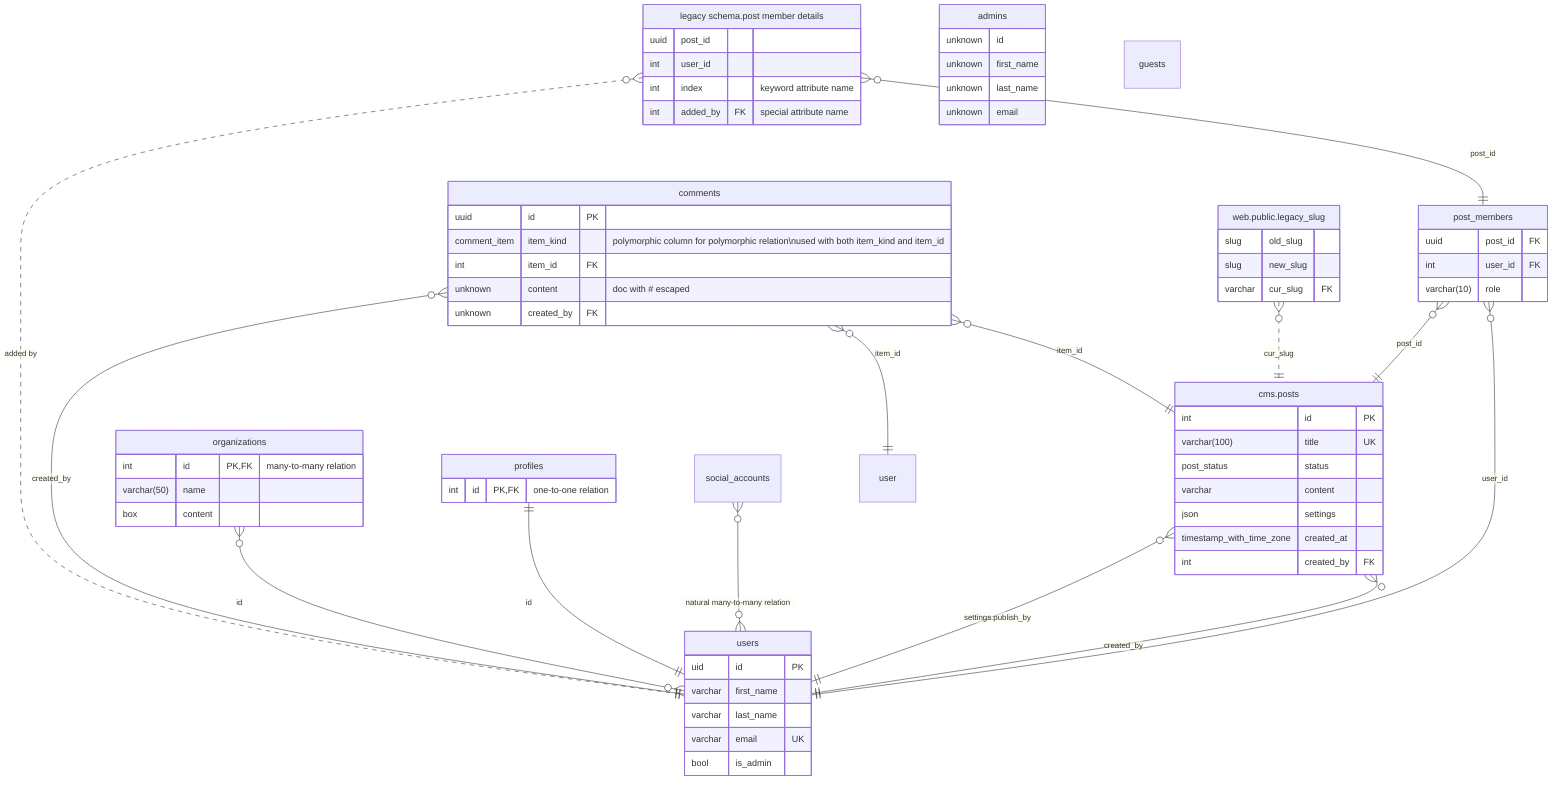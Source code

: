 erDiagram
    users {
        uid id PK
        varchar first_name
        varchar last_name
        varchar email UK
        bool is_admin
    }

    "cms.posts" {
        int id PK
        varchar(100) title UK
        post_status status
        varchar content
        json settings
        timestamp_with_time_zone created_at
        int created_by FK
    }
    "cms.posts" }o--|| users : "settings.publish_by"
    "cms.posts" }o--|| users : created_by

    post_members {
        uuid post_id FK
        int user_id FK
        varchar(10) role
    }
    post_members }o--|| "cms.posts" : post_id
    post_members }o--|| users : user_id

    "legacy schema.post member details" {
        uuid post_id
        int user_id
        int index "keyword attribute name"
        int added_by FK "special attribute name"
    }
    "legacy schema.post member details" }o..|| users : "added by"
    "legacy schema.post member details" }o--|| post_members : post_id

    comments {
        uuid id PK
        comment_item item_kind "polymorphic column for polymorphic relation\nused with both item_kind and item_id"
        int item_id FK
        unknown content "doc with # escaped"
        unknown created_by FK
    }
    comments }o--|| users : created_by
    comments }o--|| user : item_id
    comments }o--|| "cms.posts" : item_id

    "web.public.legacy_slug" {
        slug old_slug
        slug new_slug
        varchar cur_slug FK
    }
    "web.public.legacy_slug" }o..|| "cms.posts" : cur_slug

    organizations {
        int id PK, FK "many-to-many relation"
        varchar(50) name
        box content
    }
    organizations }o--o{ users : id

    profiles {
        int id PK, FK "one-to-one relation"
    }
    profiles ||--|| users : id

    admins {
        unknown id
        unknown first_name
        unknown last_name
        unknown email
    }

    guests

    social_accounts
    social_accounts }o--o{ users : "natural many-to-many relation"